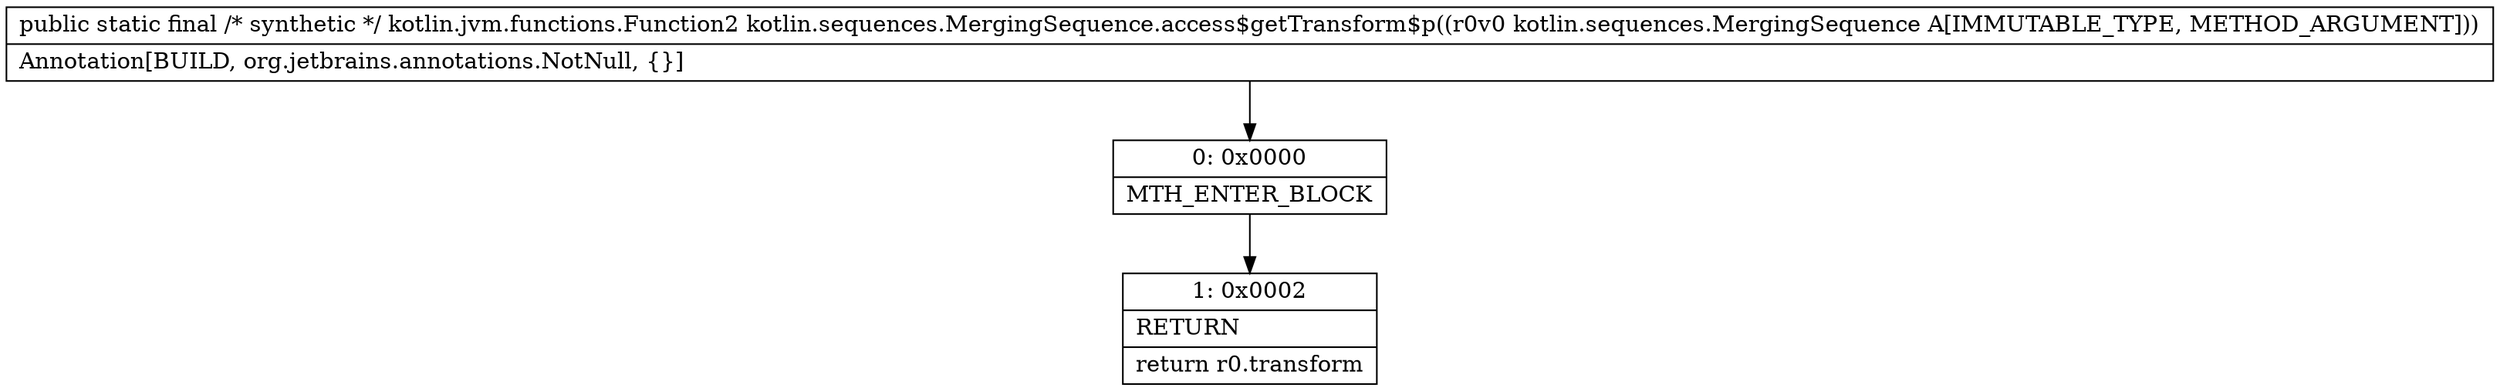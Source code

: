 digraph "CFG forkotlin.sequences.MergingSequence.access$getTransform$p(Lkotlin\/sequences\/MergingSequence;)Lkotlin\/jvm\/functions\/Function2;" {
Node_0 [shape=record,label="{0\:\ 0x0000|MTH_ENTER_BLOCK\l}"];
Node_1 [shape=record,label="{1\:\ 0x0002|RETURN\l|return r0.transform\l}"];
MethodNode[shape=record,label="{public static final \/* synthetic *\/ kotlin.jvm.functions.Function2 kotlin.sequences.MergingSequence.access$getTransform$p((r0v0 kotlin.sequences.MergingSequence A[IMMUTABLE_TYPE, METHOD_ARGUMENT]))  | Annotation[BUILD, org.jetbrains.annotations.NotNull, \{\}]\l}"];
MethodNode -> Node_0;
Node_0 -> Node_1;
}

